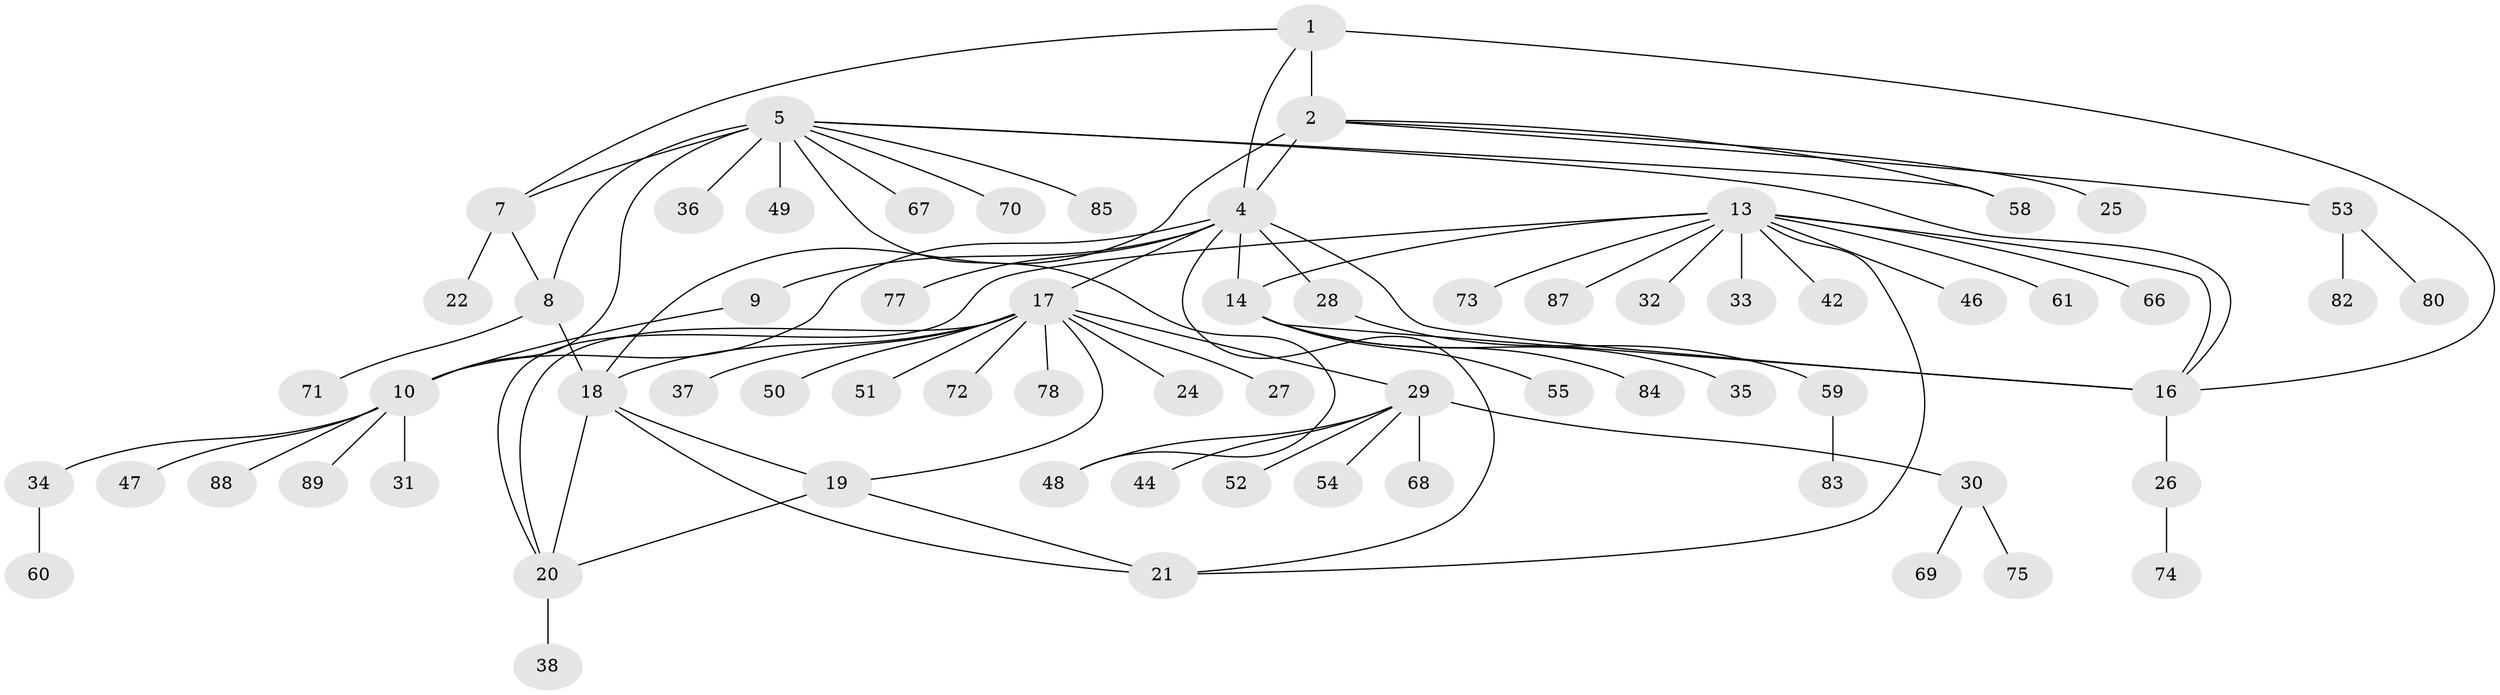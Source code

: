 // original degree distribution, {6: 0.07692307692307693, 5: 0.03296703296703297, 8: 0.03296703296703297, 4: 0.054945054945054944, 11: 0.01098901098901099, 3: 0.03296703296703297, 14: 0.01098901098901099, 7: 0.01098901098901099, 13: 0.01098901098901099, 1: 0.5824175824175825, 2: 0.14285714285714285}
// Generated by graph-tools (version 1.1) at 2025/11/02/27/25 16:11:37]
// undirected, 68 vertices, 86 edges
graph export_dot {
graph [start="1"]
  node [color=gray90,style=filled];
  1 [super="+57"];
  2 [super="+3"];
  4 [super="+12"];
  5 [super="+6"];
  7 [super="+63"];
  8 [super="+62"];
  9;
  10 [super="+11"];
  13 [super="+39"];
  14 [super="+15"];
  16 [super="+45"];
  17 [super="+65"];
  18 [super="+41"];
  19 [super="+40"];
  20 [super="+90"];
  21 [super="+23"];
  22;
  24;
  25;
  26 [super="+64"];
  27;
  28;
  29 [super="+91"];
  30;
  31;
  32;
  33 [super="+79"];
  34;
  35;
  36 [super="+43"];
  37;
  38;
  42;
  44;
  46;
  47;
  48 [super="+81"];
  49;
  50;
  51 [super="+86"];
  52;
  53 [super="+56"];
  54;
  55;
  58;
  59;
  60;
  61 [super="+76"];
  66;
  67;
  68;
  69;
  70;
  71;
  72;
  73;
  74;
  75;
  77;
  78;
  80;
  82;
  83;
  84;
  85;
  87;
  88;
  89;
  1 -- 2 [weight=2];
  1 -- 4;
  1 -- 7;
  1 -- 16;
  2 -- 4 [weight=2];
  2 -- 25;
  2 -- 58;
  2 -- 18;
  2 -- 53;
  4 -- 21;
  4 -- 28;
  4 -- 77;
  4 -- 14;
  4 -- 16;
  4 -- 17;
  4 -- 9;
  4 -- 10 [weight=2];
  5 -- 7 [weight=2];
  5 -- 8 [weight=2];
  5 -- 85;
  5 -- 67;
  5 -- 36;
  5 -- 70;
  5 -- 10;
  5 -- 16;
  5 -- 48;
  5 -- 49;
  5 -- 58;
  7 -- 8;
  7 -- 22;
  8 -- 18;
  8 -- 71;
  9 -- 10 [weight=2];
  10 -- 34;
  10 -- 47;
  10 -- 88;
  10 -- 89;
  10 -- 31;
  13 -- 14 [weight=2];
  13 -- 16;
  13 -- 20;
  13 -- 21;
  13 -- 32;
  13 -- 33;
  13 -- 42;
  13 -- 46;
  13 -- 61;
  13 -- 66;
  13 -- 73;
  13 -- 87;
  14 -- 16 [weight=2];
  14 -- 55;
  14 -- 35;
  14 -- 84;
  16 -- 26;
  17 -- 18;
  17 -- 19;
  17 -- 20;
  17 -- 24;
  17 -- 27;
  17 -- 29;
  17 -- 37;
  17 -- 50;
  17 -- 51;
  17 -- 72;
  17 -- 78;
  18 -- 19;
  18 -- 20;
  18 -- 21;
  19 -- 20;
  19 -- 21;
  20 -- 38;
  26 -- 74;
  28 -- 59;
  29 -- 30;
  29 -- 44;
  29 -- 48;
  29 -- 52;
  29 -- 54;
  29 -- 68;
  30 -- 69;
  30 -- 75;
  34 -- 60;
  53 -- 80;
  53 -- 82;
  59 -- 83;
}
